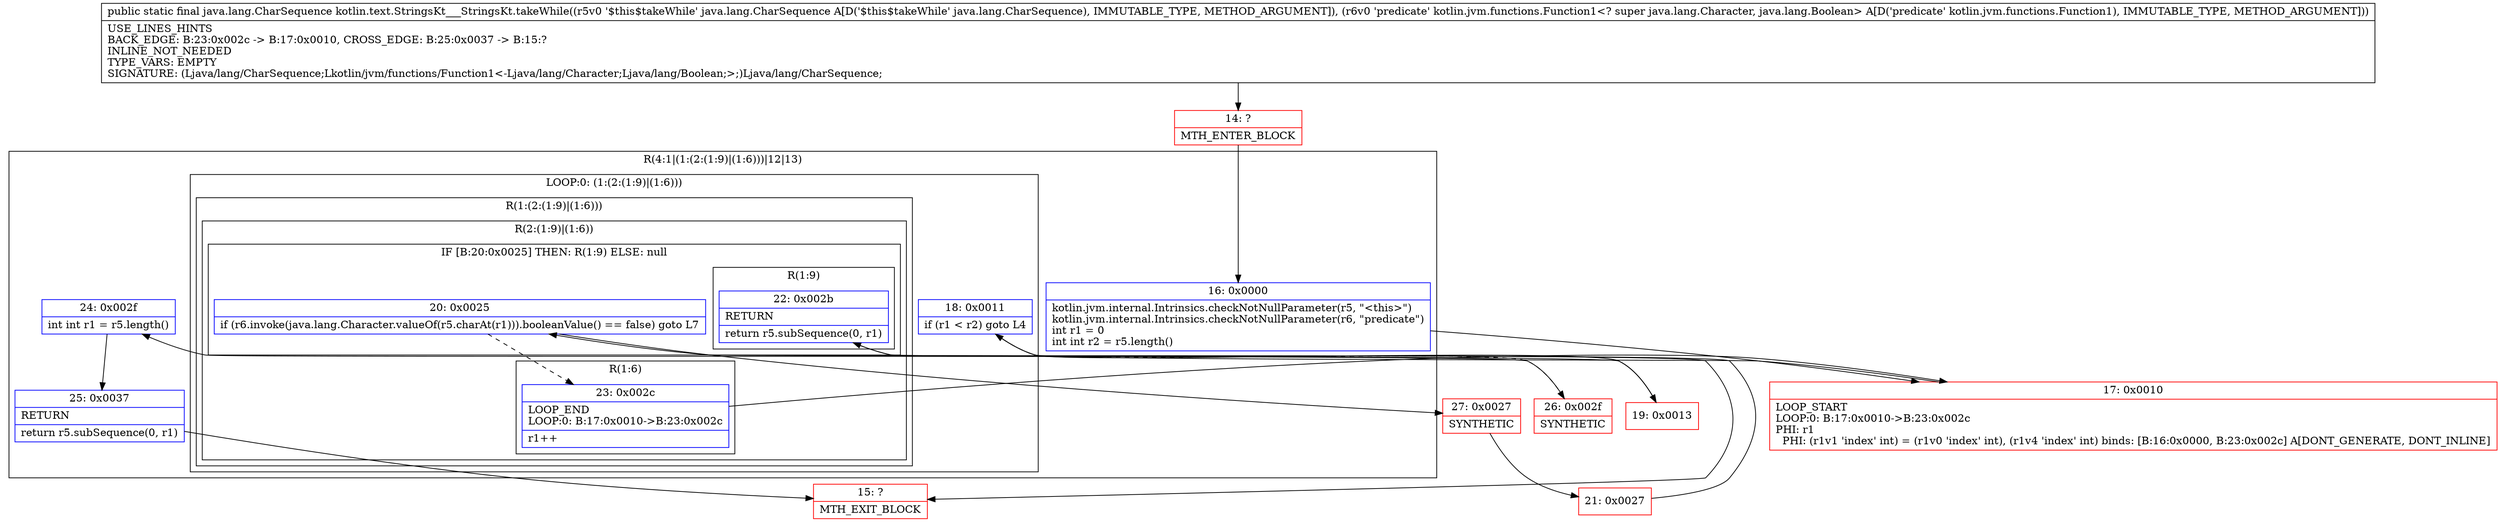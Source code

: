 digraph "CFG forkotlin.text.StringsKt___StringsKt.takeWhile(Ljava\/lang\/CharSequence;Lkotlin\/jvm\/functions\/Function1;)Ljava\/lang\/CharSequence;" {
subgraph cluster_Region_829981941 {
label = "R(4:1|(1:(2:(1:9)|(1:6)))|12|13)";
node [shape=record,color=blue];
Node_16 [shape=record,label="{16\:\ 0x0000|kotlin.jvm.internal.Intrinsics.checkNotNullParameter(r5, \"\<this\>\")\lkotlin.jvm.internal.Intrinsics.checkNotNullParameter(r6, \"predicate\")\lint r1 = 0\lint int r2 = r5.length()\l}"];
subgraph cluster_LoopRegion_1534531501 {
label = "LOOP:0: (1:(2:(1:9)|(1:6)))";
node [shape=record,color=blue];
Node_18 [shape=record,label="{18\:\ 0x0011|if (r1 \< r2) goto L4\l}"];
subgraph cluster_Region_323994937 {
label = "R(1:(2:(1:9)|(1:6)))";
node [shape=record,color=blue];
subgraph cluster_Region_764127511 {
label = "R(2:(1:9)|(1:6))";
node [shape=record,color=blue];
subgraph cluster_IfRegion_1792215108 {
label = "IF [B:20:0x0025] THEN: R(1:9) ELSE: null";
node [shape=record,color=blue];
Node_20 [shape=record,label="{20\:\ 0x0025|if (r6.invoke(java.lang.Character.valueOf(r5.charAt(r1))).booleanValue() == false) goto L7\l}"];
subgraph cluster_Region_536442567 {
label = "R(1:9)";
node [shape=record,color=blue];
Node_22 [shape=record,label="{22\:\ 0x002b|RETURN\l|return r5.subSequence(0, r1)\l}"];
}
}
subgraph cluster_Region_937021355 {
label = "R(1:6)";
node [shape=record,color=blue];
Node_23 [shape=record,label="{23\:\ 0x002c|LOOP_END\lLOOP:0: B:17:0x0010\-\>B:23:0x002c\l|r1++\l}"];
}
}
}
}
Node_24 [shape=record,label="{24\:\ 0x002f|int int r1 = r5.length()\l}"];
Node_25 [shape=record,label="{25\:\ 0x0037|RETURN\l|return r5.subSequence(0, r1)\l}"];
}
Node_14 [shape=record,color=red,label="{14\:\ ?|MTH_ENTER_BLOCK\l}"];
Node_17 [shape=record,color=red,label="{17\:\ 0x0010|LOOP_START\lLOOP:0: B:17:0x0010\-\>B:23:0x002c\lPHI: r1 \l  PHI: (r1v1 'index' int) = (r1v0 'index' int), (r1v4 'index' int) binds: [B:16:0x0000, B:23:0x002c] A[DONT_GENERATE, DONT_INLINE]\l}"];
Node_19 [shape=record,color=red,label="{19\:\ 0x0013}"];
Node_27 [shape=record,color=red,label="{27\:\ 0x0027|SYNTHETIC\l}"];
Node_21 [shape=record,color=red,label="{21\:\ 0x0027}"];
Node_15 [shape=record,color=red,label="{15\:\ ?|MTH_EXIT_BLOCK\l}"];
Node_26 [shape=record,color=red,label="{26\:\ 0x002f|SYNTHETIC\l}"];
MethodNode[shape=record,label="{public static final java.lang.CharSequence kotlin.text.StringsKt___StringsKt.takeWhile((r5v0 '$this$takeWhile' java.lang.CharSequence A[D('$this$takeWhile' java.lang.CharSequence), IMMUTABLE_TYPE, METHOD_ARGUMENT]), (r6v0 'predicate' kotlin.jvm.functions.Function1\<? super java.lang.Character, java.lang.Boolean\> A[D('predicate' kotlin.jvm.functions.Function1), IMMUTABLE_TYPE, METHOD_ARGUMENT]))  | USE_LINES_HINTS\lBACK_EDGE: B:23:0x002c \-\> B:17:0x0010, CROSS_EDGE: B:25:0x0037 \-\> B:15:?\lINLINE_NOT_NEEDED\lTYPE_VARS: EMPTY\lSIGNATURE: (Ljava\/lang\/CharSequence;Lkotlin\/jvm\/functions\/Function1\<\-Ljava\/lang\/Character;Ljava\/lang\/Boolean;\>;)Ljava\/lang\/CharSequence;\l}"];
MethodNode -> Node_14;Node_16 -> Node_17;
Node_18 -> Node_19;
Node_18 -> Node_26[style=dashed];
Node_20 -> Node_23[style=dashed];
Node_20 -> Node_27;
Node_22 -> Node_15;
Node_23 -> Node_17;
Node_24 -> Node_25;
Node_25 -> Node_15;
Node_14 -> Node_16;
Node_17 -> Node_18;
Node_19 -> Node_20;
Node_27 -> Node_21;
Node_21 -> Node_22;
Node_26 -> Node_24;
}

